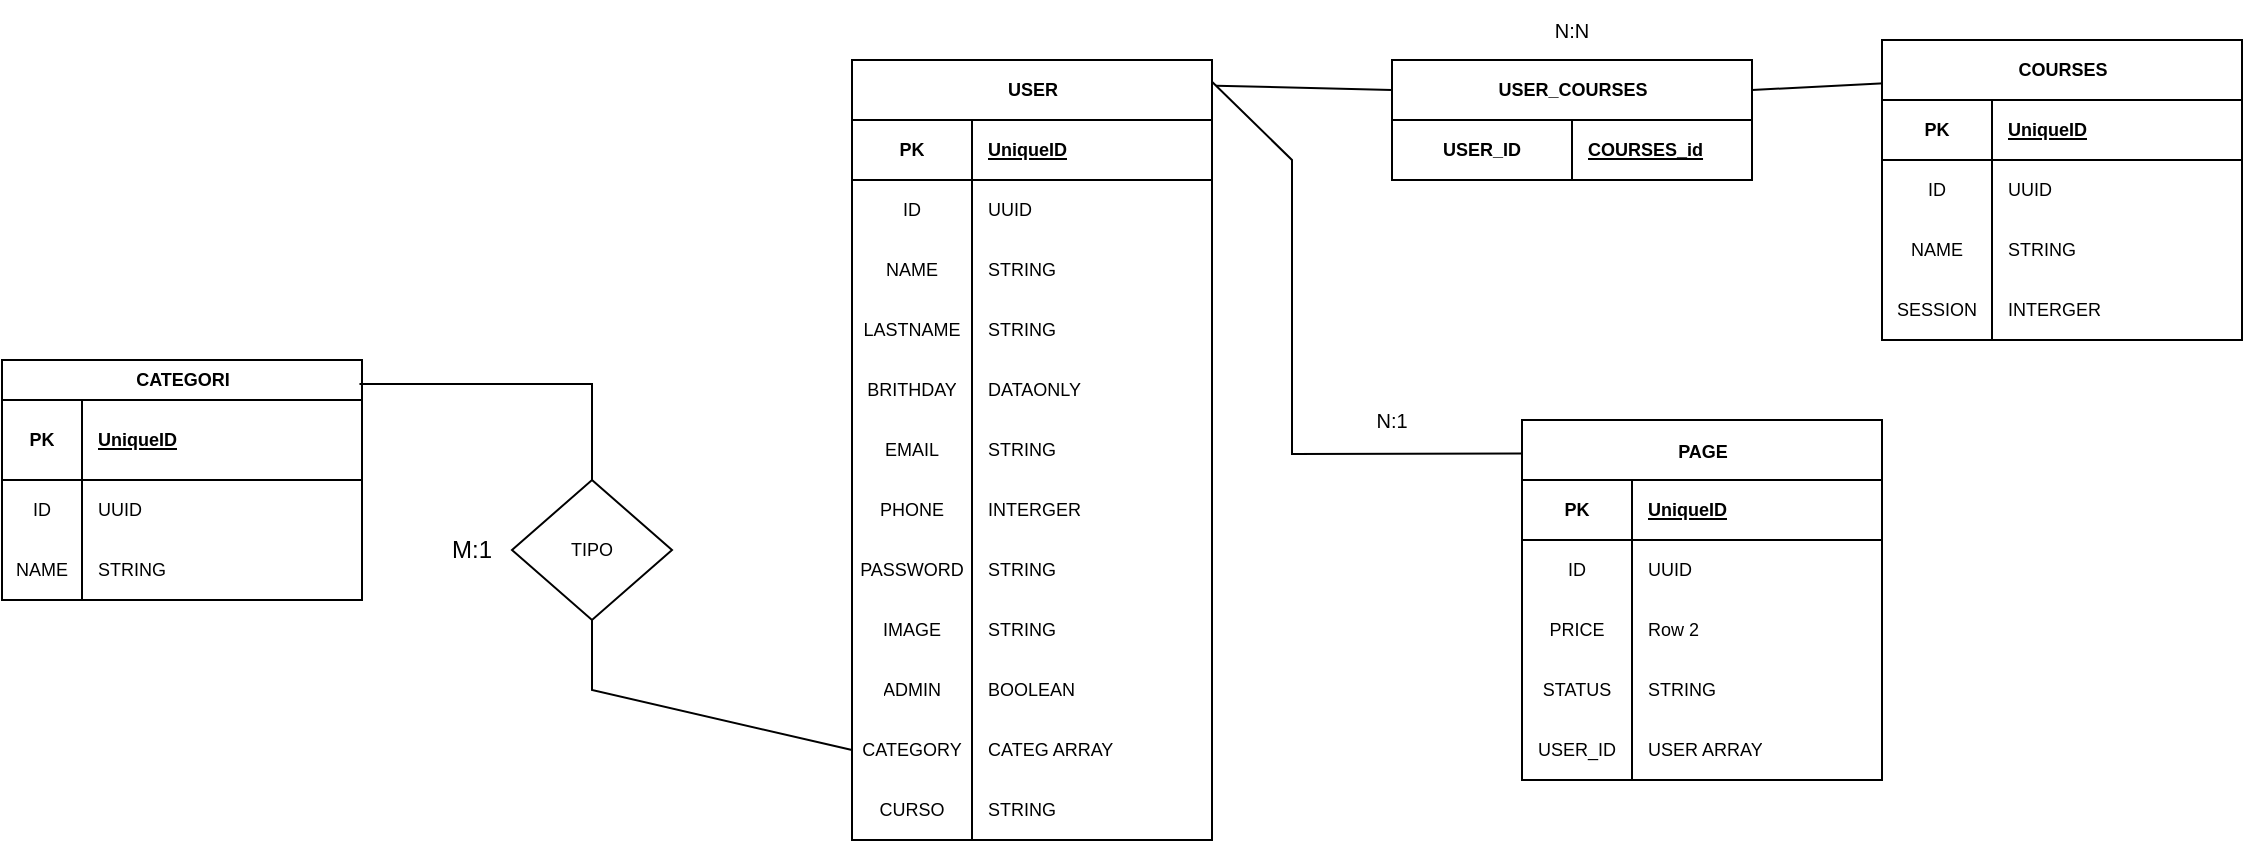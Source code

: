 <mxfile version="21.7.2" type="github">
  <diagram id="R2lEEEUBdFMjLlhIrx00" name="Page-1">
    <mxGraphModel dx="1035" dy="518" grid="1" gridSize="10" guides="1" tooltips="1" connect="1" arrows="1" fold="1" page="1" pageScale="1" pageWidth="850" pageHeight="1100" math="0" shadow="0" extFonts="Permanent Marker^https://fonts.googleapis.com/css?family=Permanent+Marker">
      <root>
        <mxCell id="0" />
        <mxCell id="1" parent="0" />
        <mxCell id="u_VCalXYm_4vvgC7jg7V-9" value="" style="endArrow=none;html=1;rounded=0;exitX=1;exitY=0.25;exitDx=0;exitDy=0;entryX=0.007;entryY=0.144;entryDx=0;entryDy=0;entryPerimeter=0;" parent="1" source="GwE6sNCXgYHPTHUywybQ-2" target="u_VCalXYm_4vvgC7jg7V-98" edge="1">
          <mxGeometry width="50" height="50" relative="1" as="geometry">
            <mxPoint x="1030" y="485" as="sourcePoint" />
            <mxPoint x="320" y="69.66" as="targetPoint" />
            <Array as="points" />
          </mxGeometry>
        </mxCell>
        <mxCell id="u_VCalXYm_4vvgC7jg7V-10" value="N:N" style="text;strokeColor=none;align=center;fillColor=none;html=1;verticalAlign=middle;whiteSpace=wrap;rounded=0;fontSize=10;" parent="1" vertex="1">
          <mxGeometry x="1000" y="180" width="60" height="30" as="geometry" />
        </mxCell>
        <mxCell id="u_VCalXYm_4vvgC7jg7V-70" value="USER" style="shape=table;startSize=30;container=1;collapsible=1;childLayout=tableLayout;fixedRows=1;rowLines=0;fontStyle=1;align=center;resizeLast=1;html=1;labelBorderColor=none;fontSize=9;" parent="1" vertex="1">
          <mxGeometry x="670" y="210" width="180" height="390" as="geometry">
            <mxRectangle x="20" y="50" width="70" height="30" as="alternateBounds" />
          </mxGeometry>
        </mxCell>
        <mxCell id="u_VCalXYm_4vvgC7jg7V-71" value="" style="shape=tableRow;horizontal=0;startSize=0;swimlaneHead=0;swimlaneBody=0;fillColor=none;collapsible=0;dropTarget=0;points=[[0,0.5],[1,0.5]];portConstraint=eastwest;top=0;left=0;right=0;bottom=1;" parent="u_VCalXYm_4vvgC7jg7V-70" vertex="1">
          <mxGeometry y="30" width="180" height="30" as="geometry" />
        </mxCell>
        <mxCell id="u_VCalXYm_4vvgC7jg7V-72" value="PK" style="shape=partialRectangle;connectable=0;fillColor=none;top=0;left=0;bottom=0;right=0;fontStyle=1;overflow=hidden;whiteSpace=wrap;html=1;fontSize=9;" parent="u_VCalXYm_4vvgC7jg7V-71" vertex="1">
          <mxGeometry width="60" height="30" as="geometry">
            <mxRectangle width="60" height="30" as="alternateBounds" />
          </mxGeometry>
        </mxCell>
        <mxCell id="u_VCalXYm_4vvgC7jg7V-73" value="UniqueID" style="shape=partialRectangle;connectable=0;fillColor=none;top=0;left=0;bottom=0;right=0;align=left;spacingLeft=6;fontStyle=5;overflow=hidden;whiteSpace=wrap;html=1;fontSize=9;" parent="u_VCalXYm_4vvgC7jg7V-71" vertex="1">
          <mxGeometry x="60" width="120" height="30" as="geometry">
            <mxRectangle width="120" height="30" as="alternateBounds" />
          </mxGeometry>
        </mxCell>
        <mxCell id="u_VCalXYm_4vvgC7jg7V-74" value="" style="shape=tableRow;horizontal=0;startSize=0;swimlaneHead=0;swimlaneBody=0;fillColor=none;collapsible=0;dropTarget=0;points=[[0,0.5],[1,0.5]];portConstraint=eastwest;top=0;left=0;right=0;bottom=0;" parent="u_VCalXYm_4vvgC7jg7V-70" vertex="1">
          <mxGeometry y="60" width="180" height="30" as="geometry" />
        </mxCell>
        <mxCell id="u_VCalXYm_4vvgC7jg7V-75" value="ID" style="shape=partialRectangle;connectable=0;fillColor=none;top=0;left=0;bottom=0;right=0;editable=1;overflow=hidden;whiteSpace=wrap;html=1;fontSize=9;" parent="u_VCalXYm_4vvgC7jg7V-74" vertex="1">
          <mxGeometry width="60" height="30" as="geometry">
            <mxRectangle width="60" height="30" as="alternateBounds" />
          </mxGeometry>
        </mxCell>
        <mxCell id="u_VCalXYm_4vvgC7jg7V-76" value="UUID" style="shape=partialRectangle;connectable=0;fillColor=none;top=0;left=0;bottom=0;right=0;align=left;spacingLeft=6;overflow=hidden;whiteSpace=wrap;html=1;fontSize=9;" parent="u_VCalXYm_4vvgC7jg7V-74" vertex="1">
          <mxGeometry x="60" width="120" height="30" as="geometry">
            <mxRectangle width="120" height="30" as="alternateBounds" />
          </mxGeometry>
        </mxCell>
        <mxCell id="u_VCalXYm_4vvgC7jg7V-89" style="shape=tableRow;horizontal=0;startSize=0;swimlaneHead=0;swimlaneBody=0;fillColor=none;collapsible=0;dropTarget=0;points=[[0,0.5],[1,0.5]];portConstraint=eastwest;top=0;left=0;right=0;bottom=0;" parent="u_VCalXYm_4vvgC7jg7V-70" vertex="1">
          <mxGeometry y="90" width="180" height="30" as="geometry" />
        </mxCell>
        <mxCell id="u_VCalXYm_4vvgC7jg7V-90" value="NAME" style="shape=partialRectangle;connectable=0;fillColor=none;top=0;left=0;bottom=0;right=0;editable=1;overflow=hidden;whiteSpace=wrap;html=1;fontSize=9;" parent="u_VCalXYm_4vvgC7jg7V-89" vertex="1">
          <mxGeometry width="60" height="30" as="geometry">
            <mxRectangle width="60" height="30" as="alternateBounds" />
          </mxGeometry>
        </mxCell>
        <mxCell id="u_VCalXYm_4vvgC7jg7V-91" value="STRING" style="shape=partialRectangle;connectable=0;fillColor=none;top=0;left=0;bottom=0;right=0;align=left;spacingLeft=6;overflow=hidden;whiteSpace=wrap;html=1;fontSize=9;" parent="u_VCalXYm_4vvgC7jg7V-89" vertex="1">
          <mxGeometry x="60" width="120" height="30" as="geometry">
            <mxRectangle width="120" height="30" as="alternateBounds" />
          </mxGeometry>
        </mxCell>
        <mxCell id="u_VCalXYm_4vvgC7jg7V-86" style="shape=tableRow;horizontal=0;startSize=0;swimlaneHead=0;swimlaneBody=0;fillColor=none;collapsible=0;dropTarget=0;points=[[0,0.5],[1,0.5]];portConstraint=eastwest;top=0;left=0;right=0;bottom=0;" parent="u_VCalXYm_4vvgC7jg7V-70" vertex="1">
          <mxGeometry y="120" width="180" height="30" as="geometry" />
        </mxCell>
        <mxCell id="u_VCalXYm_4vvgC7jg7V-87" value="LASTNAME" style="shape=partialRectangle;connectable=0;fillColor=none;top=0;left=0;bottom=0;right=0;editable=1;overflow=hidden;whiteSpace=wrap;html=1;fontSize=9;" parent="u_VCalXYm_4vvgC7jg7V-86" vertex="1">
          <mxGeometry width="60" height="30" as="geometry">
            <mxRectangle width="60" height="30" as="alternateBounds" />
          </mxGeometry>
        </mxCell>
        <mxCell id="u_VCalXYm_4vvgC7jg7V-88" value="STRING" style="shape=partialRectangle;connectable=0;fillColor=none;top=0;left=0;bottom=0;right=0;align=left;spacingLeft=6;overflow=hidden;whiteSpace=wrap;html=1;fontSize=9;" parent="u_VCalXYm_4vvgC7jg7V-86" vertex="1">
          <mxGeometry x="60" width="120" height="30" as="geometry">
            <mxRectangle width="120" height="30" as="alternateBounds" />
          </mxGeometry>
        </mxCell>
        <mxCell id="GwE6sNCXgYHPTHUywybQ-33" style="shape=tableRow;horizontal=0;startSize=0;swimlaneHead=0;swimlaneBody=0;fillColor=none;collapsible=0;dropTarget=0;points=[[0,0.5],[1,0.5]];portConstraint=eastwest;top=0;left=0;right=0;bottom=0;" vertex="1" parent="u_VCalXYm_4vvgC7jg7V-70">
          <mxGeometry y="150" width="180" height="30" as="geometry" />
        </mxCell>
        <mxCell id="GwE6sNCXgYHPTHUywybQ-34" value="BRITHDAY" style="shape=partialRectangle;connectable=0;fillColor=none;top=0;left=0;bottom=0;right=0;editable=1;overflow=hidden;whiteSpace=wrap;html=1;fontSize=9;" vertex="1" parent="GwE6sNCXgYHPTHUywybQ-33">
          <mxGeometry width="60" height="30" as="geometry">
            <mxRectangle width="60" height="30" as="alternateBounds" />
          </mxGeometry>
        </mxCell>
        <mxCell id="GwE6sNCXgYHPTHUywybQ-35" value="DATAONLY" style="shape=partialRectangle;connectable=0;fillColor=none;top=0;left=0;bottom=0;right=0;align=left;spacingLeft=6;overflow=hidden;whiteSpace=wrap;html=1;fontSize=9;" vertex="1" parent="GwE6sNCXgYHPTHUywybQ-33">
          <mxGeometry x="60" width="120" height="30" as="geometry">
            <mxRectangle width="120" height="30" as="alternateBounds" />
          </mxGeometry>
        </mxCell>
        <mxCell id="u_VCalXYm_4vvgC7jg7V-83" style="shape=tableRow;horizontal=0;startSize=0;swimlaneHead=0;swimlaneBody=0;fillColor=none;collapsible=0;dropTarget=0;points=[[0,0.5],[1,0.5]];portConstraint=eastwest;top=0;left=0;right=0;bottom=0;" parent="u_VCalXYm_4vvgC7jg7V-70" vertex="1">
          <mxGeometry y="180" width="180" height="30" as="geometry" />
        </mxCell>
        <mxCell id="u_VCalXYm_4vvgC7jg7V-84" value="EMAIL" style="shape=partialRectangle;connectable=0;fillColor=none;top=0;left=0;bottom=0;right=0;editable=1;overflow=hidden;whiteSpace=wrap;html=1;fontSize=9;" parent="u_VCalXYm_4vvgC7jg7V-83" vertex="1">
          <mxGeometry width="60" height="30" as="geometry">
            <mxRectangle width="60" height="30" as="alternateBounds" />
          </mxGeometry>
        </mxCell>
        <mxCell id="u_VCalXYm_4vvgC7jg7V-85" value="STRING" style="shape=partialRectangle;connectable=0;fillColor=none;top=0;left=0;bottom=0;right=0;align=left;spacingLeft=6;overflow=hidden;whiteSpace=wrap;html=1;fontSize=9;" parent="u_VCalXYm_4vvgC7jg7V-83" vertex="1">
          <mxGeometry x="60" width="120" height="30" as="geometry">
            <mxRectangle width="120" height="30" as="alternateBounds" />
          </mxGeometry>
        </mxCell>
        <mxCell id="u_VCalXYm_4vvgC7jg7V-77" value="" style="shape=tableRow;horizontal=0;startSize=0;swimlaneHead=0;swimlaneBody=0;fillColor=none;collapsible=0;dropTarget=0;points=[[0,0.5],[1,0.5]];portConstraint=eastwest;top=0;left=0;right=0;bottom=0;" parent="u_VCalXYm_4vvgC7jg7V-70" vertex="1">
          <mxGeometry y="210" width="180" height="30" as="geometry" />
        </mxCell>
        <mxCell id="u_VCalXYm_4vvgC7jg7V-78" value="PHONE" style="shape=partialRectangle;connectable=0;fillColor=none;top=0;left=0;bottom=0;right=0;editable=1;overflow=hidden;whiteSpace=wrap;html=1;fontSize=9;" parent="u_VCalXYm_4vvgC7jg7V-77" vertex="1">
          <mxGeometry width="60" height="30" as="geometry">
            <mxRectangle width="60" height="30" as="alternateBounds" />
          </mxGeometry>
        </mxCell>
        <mxCell id="u_VCalXYm_4vvgC7jg7V-79" value="INTERGER" style="shape=partialRectangle;connectable=0;fillColor=none;top=0;left=0;bottom=0;right=0;align=left;spacingLeft=6;overflow=hidden;whiteSpace=wrap;html=1;fontSize=9;" parent="u_VCalXYm_4vvgC7jg7V-77" vertex="1">
          <mxGeometry x="60" width="120" height="30" as="geometry">
            <mxRectangle width="120" height="30" as="alternateBounds" />
          </mxGeometry>
        </mxCell>
        <mxCell id="u_VCalXYm_4vvgC7jg7V-80" value="" style="shape=tableRow;horizontal=0;startSize=0;swimlaneHead=0;swimlaneBody=0;fillColor=none;collapsible=0;dropTarget=0;points=[[0,0.5],[1,0.5]];portConstraint=eastwest;top=0;left=0;right=0;bottom=0;" parent="u_VCalXYm_4vvgC7jg7V-70" vertex="1">
          <mxGeometry y="240" width="180" height="30" as="geometry" />
        </mxCell>
        <mxCell id="u_VCalXYm_4vvgC7jg7V-81" value="PASSWORD" style="shape=partialRectangle;connectable=0;fillColor=none;top=0;left=0;bottom=0;right=0;editable=1;overflow=hidden;whiteSpace=wrap;html=1;fontSize=9;" parent="u_VCalXYm_4vvgC7jg7V-80" vertex="1">
          <mxGeometry width="60" height="30" as="geometry">
            <mxRectangle width="60" height="30" as="alternateBounds" />
          </mxGeometry>
        </mxCell>
        <mxCell id="u_VCalXYm_4vvgC7jg7V-82" value="STRING" style="shape=partialRectangle;connectable=0;fillColor=none;top=0;left=0;bottom=0;right=0;align=left;spacingLeft=6;overflow=hidden;whiteSpace=wrap;html=1;fontSize=9;" parent="u_VCalXYm_4vvgC7jg7V-80" vertex="1">
          <mxGeometry x="60" width="120" height="30" as="geometry">
            <mxRectangle width="120" height="30" as="alternateBounds" />
          </mxGeometry>
        </mxCell>
        <mxCell id="u_VCalXYm_4vvgC7jg7V-92" style="shape=tableRow;horizontal=0;startSize=0;swimlaneHead=0;swimlaneBody=0;fillColor=none;collapsible=0;dropTarget=0;points=[[0,0.5],[1,0.5]];portConstraint=eastwest;top=0;left=0;right=0;bottom=0;" parent="u_VCalXYm_4vvgC7jg7V-70" vertex="1">
          <mxGeometry y="270" width="180" height="30" as="geometry" />
        </mxCell>
        <mxCell id="u_VCalXYm_4vvgC7jg7V-93" value="IMAGE" style="shape=partialRectangle;connectable=0;fillColor=none;top=0;left=0;bottom=0;right=0;editable=1;overflow=hidden;whiteSpace=wrap;html=1;fontSize=9;" parent="u_VCalXYm_4vvgC7jg7V-92" vertex="1">
          <mxGeometry width="60" height="30" as="geometry">
            <mxRectangle width="60" height="30" as="alternateBounds" />
          </mxGeometry>
        </mxCell>
        <mxCell id="u_VCalXYm_4vvgC7jg7V-94" value="STRING" style="shape=partialRectangle;connectable=0;fillColor=none;top=0;left=0;bottom=0;right=0;align=left;spacingLeft=6;overflow=hidden;whiteSpace=wrap;html=1;fontSize=9;" parent="u_VCalXYm_4vvgC7jg7V-92" vertex="1">
          <mxGeometry x="60" width="120" height="30" as="geometry">
            <mxRectangle width="120" height="30" as="alternateBounds" />
          </mxGeometry>
        </mxCell>
        <mxCell id="u_VCalXYm_4vvgC7jg7V-95" style="shape=tableRow;horizontal=0;startSize=0;swimlaneHead=0;swimlaneBody=0;fillColor=none;collapsible=0;dropTarget=0;points=[[0,0.5],[1,0.5]];portConstraint=eastwest;top=0;left=0;right=0;bottom=0;" parent="u_VCalXYm_4vvgC7jg7V-70" vertex="1">
          <mxGeometry y="300" width="180" height="30" as="geometry" />
        </mxCell>
        <mxCell id="u_VCalXYm_4vvgC7jg7V-96" value="ADMIN" style="shape=partialRectangle;connectable=0;fillColor=none;top=0;left=0;bottom=0;right=0;editable=1;overflow=hidden;whiteSpace=wrap;html=1;fontSize=9;" parent="u_VCalXYm_4vvgC7jg7V-95" vertex="1">
          <mxGeometry width="60" height="30" as="geometry">
            <mxRectangle width="60" height="30" as="alternateBounds" />
          </mxGeometry>
        </mxCell>
        <mxCell id="u_VCalXYm_4vvgC7jg7V-97" value="BOOLEAN" style="shape=partialRectangle;connectable=0;fillColor=none;top=0;left=0;bottom=0;right=0;align=left;spacingLeft=6;overflow=hidden;whiteSpace=wrap;html=1;fontSize=9;" parent="u_VCalXYm_4vvgC7jg7V-95" vertex="1">
          <mxGeometry x="60" width="120" height="30" as="geometry">
            <mxRectangle width="120" height="30" as="alternateBounds" />
          </mxGeometry>
        </mxCell>
        <mxCell id="u_VCalXYm_4vvgC7jg7V-133" style="shape=tableRow;horizontal=0;startSize=0;swimlaneHead=0;swimlaneBody=0;fillColor=none;collapsible=0;dropTarget=0;points=[[0,0.5],[1,0.5]];portConstraint=eastwest;top=0;left=0;right=0;bottom=0;" parent="u_VCalXYm_4vvgC7jg7V-70" vertex="1">
          <mxGeometry y="330" width="180" height="30" as="geometry" />
        </mxCell>
        <mxCell id="u_VCalXYm_4vvgC7jg7V-134" value="CATEGORY" style="shape=partialRectangle;connectable=0;fillColor=none;top=0;left=0;bottom=0;right=0;editable=1;overflow=hidden;whiteSpace=wrap;html=1;fontSize=9;" parent="u_VCalXYm_4vvgC7jg7V-133" vertex="1">
          <mxGeometry width="60" height="30" as="geometry">
            <mxRectangle width="60" height="30" as="alternateBounds" />
          </mxGeometry>
        </mxCell>
        <mxCell id="u_VCalXYm_4vvgC7jg7V-135" value="CATEG ARRAY" style="shape=partialRectangle;connectable=0;fillColor=none;top=0;left=0;bottom=0;right=0;align=left;spacingLeft=6;overflow=hidden;whiteSpace=wrap;html=1;fontSize=9;" parent="u_VCalXYm_4vvgC7jg7V-133" vertex="1">
          <mxGeometry x="60" width="120" height="30" as="geometry">
            <mxRectangle width="120" height="30" as="alternateBounds" />
          </mxGeometry>
        </mxCell>
        <mxCell id="u_VCalXYm_4vvgC7jg7V-130" style="shape=tableRow;horizontal=0;startSize=0;swimlaneHead=0;swimlaneBody=0;fillColor=none;collapsible=0;dropTarget=0;points=[[0,0.5],[1,0.5]];portConstraint=eastwest;top=0;left=0;right=0;bottom=0;" parent="u_VCalXYm_4vvgC7jg7V-70" vertex="1">
          <mxGeometry y="360" width="180" height="30" as="geometry" />
        </mxCell>
        <mxCell id="u_VCalXYm_4vvgC7jg7V-131" value="CURSO" style="shape=partialRectangle;connectable=0;fillColor=none;top=0;left=0;bottom=0;right=0;editable=1;overflow=hidden;whiteSpace=wrap;html=1;fontSize=9;" parent="u_VCalXYm_4vvgC7jg7V-130" vertex="1">
          <mxGeometry width="60" height="30" as="geometry">
            <mxRectangle width="60" height="30" as="alternateBounds" />
          </mxGeometry>
        </mxCell>
        <mxCell id="u_VCalXYm_4vvgC7jg7V-132" value="STRING" style="shape=partialRectangle;connectable=0;fillColor=none;top=0;left=0;bottom=0;right=0;align=left;spacingLeft=6;overflow=hidden;whiteSpace=wrap;html=1;fontSize=9;" parent="u_VCalXYm_4vvgC7jg7V-130" vertex="1">
          <mxGeometry x="60" width="120" height="30" as="geometry">
            <mxRectangle width="120" height="30" as="alternateBounds" />
          </mxGeometry>
        </mxCell>
        <mxCell id="u_VCalXYm_4vvgC7jg7V-98" value="COURSES" style="shape=table;startSize=30;container=1;collapsible=1;childLayout=tableLayout;fixedRows=1;rowLines=0;fontStyle=1;align=center;resizeLast=1;html=1;fontSize=9;" parent="1" vertex="1">
          <mxGeometry x="1185" y="200" width="180" height="150" as="geometry">
            <mxRectangle x="1205" y="500" width="70" height="30" as="alternateBounds" />
          </mxGeometry>
        </mxCell>
        <mxCell id="u_VCalXYm_4vvgC7jg7V-99" value="" style="shape=tableRow;horizontal=0;startSize=0;swimlaneHead=0;swimlaneBody=0;fillColor=none;collapsible=0;dropTarget=0;points=[[0,0.5],[1,0.5]];portConstraint=eastwest;top=0;left=0;right=0;bottom=1;" parent="u_VCalXYm_4vvgC7jg7V-98" vertex="1">
          <mxGeometry y="30" width="180" height="30" as="geometry" />
        </mxCell>
        <mxCell id="u_VCalXYm_4vvgC7jg7V-100" value="PK" style="shape=partialRectangle;connectable=0;fillColor=none;top=0;left=0;bottom=0;right=0;fontStyle=1;overflow=hidden;whiteSpace=wrap;html=1;fontSize=9;" parent="u_VCalXYm_4vvgC7jg7V-99" vertex="1">
          <mxGeometry width="55" height="30" as="geometry">
            <mxRectangle width="55" height="30" as="alternateBounds" />
          </mxGeometry>
        </mxCell>
        <mxCell id="u_VCalXYm_4vvgC7jg7V-101" value="UniqueID" style="shape=partialRectangle;connectable=0;fillColor=none;top=0;left=0;bottom=0;right=0;align=left;spacingLeft=6;fontStyle=5;overflow=hidden;whiteSpace=wrap;html=1;fontSize=9;" parent="u_VCalXYm_4vvgC7jg7V-99" vertex="1">
          <mxGeometry x="55" width="125" height="30" as="geometry">
            <mxRectangle width="125" height="30" as="alternateBounds" />
          </mxGeometry>
        </mxCell>
        <mxCell id="u_VCalXYm_4vvgC7jg7V-102" value="" style="shape=tableRow;horizontal=0;startSize=0;swimlaneHead=0;swimlaneBody=0;fillColor=none;collapsible=0;dropTarget=0;points=[[0,0.5],[1,0.5]];portConstraint=eastwest;top=0;left=0;right=0;bottom=0;" parent="u_VCalXYm_4vvgC7jg7V-98" vertex="1">
          <mxGeometry y="60" width="180" height="30" as="geometry" />
        </mxCell>
        <mxCell id="u_VCalXYm_4vvgC7jg7V-103" value="ID" style="shape=partialRectangle;connectable=0;fillColor=none;top=0;left=0;bottom=0;right=0;editable=1;overflow=hidden;whiteSpace=wrap;html=1;fontSize=9;" parent="u_VCalXYm_4vvgC7jg7V-102" vertex="1">
          <mxGeometry width="55" height="30" as="geometry">
            <mxRectangle width="55" height="30" as="alternateBounds" />
          </mxGeometry>
        </mxCell>
        <mxCell id="u_VCalXYm_4vvgC7jg7V-104" value="UUID" style="shape=partialRectangle;connectable=0;fillColor=none;top=0;left=0;bottom=0;right=0;align=left;spacingLeft=6;overflow=hidden;whiteSpace=wrap;html=1;fontSize=9;" parent="u_VCalXYm_4vvgC7jg7V-102" vertex="1">
          <mxGeometry x="55" width="125" height="30" as="geometry">
            <mxRectangle width="125" height="30" as="alternateBounds" />
          </mxGeometry>
        </mxCell>
        <mxCell id="u_VCalXYm_4vvgC7jg7V-105" value="" style="shape=tableRow;horizontal=0;startSize=0;swimlaneHead=0;swimlaneBody=0;fillColor=none;collapsible=0;dropTarget=0;points=[[0,0.5],[1,0.5]];portConstraint=eastwest;top=0;left=0;right=0;bottom=0;" parent="u_VCalXYm_4vvgC7jg7V-98" vertex="1">
          <mxGeometry y="90" width="180" height="30" as="geometry" />
        </mxCell>
        <mxCell id="u_VCalXYm_4vvgC7jg7V-106" value="NAME" style="shape=partialRectangle;connectable=0;fillColor=none;top=0;left=0;bottom=0;right=0;editable=1;overflow=hidden;whiteSpace=wrap;html=1;fontSize=9;" parent="u_VCalXYm_4vvgC7jg7V-105" vertex="1">
          <mxGeometry width="55" height="30" as="geometry">
            <mxRectangle width="55" height="30" as="alternateBounds" />
          </mxGeometry>
        </mxCell>
        <mxCell id="u_VCalXYm_4vvgC7jg7V-107" value="STRING" style="shape=partialRectangle;connectable=0;fillColor=none;top=0;left=0;bottom=0;right=0;align=left;spacingLeft=6;overflow=hidden;whiteSpace=wrap;html=1;fontSize=9;" parent="u_VCalXYm_4vvgC7jg7V-105" vertex="1">
          <mxGeometry x="55" width="125" height="30" as="geometry">
            <mxRectangle width="125" height="30" as="alternateBounds" />
          </mxGeometry>
        </mxCell>
        <mxCell id="GwE6sNCXgYHPTHUywybQ-36" style="shape=tableRow;horizontal=0;startSize=0;swimlaneHead=0;swimlaneBody=0;fillColor=none;collapsible=0;dropTarget=0;points=[[0,0.5],[1,0.5]];portConstraint=eastwest;top=0;left=0;right=0;bottom=0;" vertex="1" parent="u_VCalXYm_4vvgC7jg7V-98">
          <mxGeometry y="120" width="180" height="30" as="geometry" />
        </mxCell>
        <mxCell id="GwE6sNCXgYHPTHUywybQ-37" value="SESSION" style="shape=partialRectangle;connectable=0;fillColor=none;top=0;left=0;bottom=0;right=0;editable=1;overflow=hidden;whiteSpace=wrap;html=1;fontSize=9;" vertex="1" parent="GwE6sNCXgYHPTHUywybQ-36">
          <mxGeometry width="55" height="30" as="geometry">
            <mxRectangle width="55" height="30" as="alternateBounds" />
          </mxGeometry>
        </mxCell>
        <mxCell id="GwE6sNCXgYHPTHUywybQ-38" value="INTERGER" style="shape=partialRectangle;connectable=0;fillColor=none;top=0;left=0;bottom=0;right=0;align=left;spacingLeft=6;overflow=hidden;whiteSpace=wrap;html=1;fontSize=9;" vertex="1" parent="GwE6sNCXgYHPTHUywybQ-36">
          <mxGeometry x="55" width="125" height="30" as="geometry">
            <mxRectangle width="125" height="30" as="alternateBounds" />
          </mxGeometry>
        </mxCell>
        <mxCell id="u_VCalXYm_4vvgC7jg7V-116" value="CATEGORI" style="shape=table;startSize=20;container=1;collapsible=1;childLayout=tableLayout;fixedRows=1;rowLines=0;fontStyle=1;align=center;resizeLast=1;html=1;fontSize=9;" parent="1" vertex="1">
          <mxGeometry x="245" y="360" width="180" height="120" as="geometry" />
        </mxCell>
        <mxCell id="u_VCalXYm_4vvgC7jg7V-117" value="" style="shape=tableRow;horizontal=0;startSize=0;swimlaneHead=0;swimlaneBody=0;fillColor=none;collapsible=0;dropTarget=0;points=[[0,0.5],[1,0.5]];portConstraint=eastwest;top=0;left=0;right=0;bottom=1;" parent="u_VCalXYm_4vvgC7jg7V-116" vertex="1">
          <mxGeometry y="20" width="180" height="40" as="geometry" />
        </mxCell>
        <mxCell id="u_VCalXYm_4vvgC7jg7V-118" value="PK" style="shape=partialRectangle;connectable=0;fillColor=none;top=0;left=0;bottom=0;right=0;fontStyle=1;overflow=hidden;whiteSpace=wrap;html=1;fontSize=9;" parent="u_VCalXYm_4vvgC7jg7V-117" vertex="1">
          <mxGeometry width="40" height="40" as="geometry">
            <mxRectangle width="40" height="40" as="alternateBounds" />
          </mxGeometry>
        </mxCell>
        <mxCell id="u_VCalXYm_4vvgC7jg7V-119" value="UniqueID" style="shape=partialRectangle;connectable=0;fillColor=none;top=0;left=0;bottom=0;right=0;align=left;spacingLeft=6;fontStyle=5;overflow=hidden;whiteSpace=wrap;html=1;fontSize=9;" parent="u_VCalXYm_4vvgC7jg7V-117" vertex="1">
          <mxGeometry x="40" width="140" height="40" as="geometry">
            <mxRectangle width="140" height="40" as="alternateBounds" />
          </mxGeometry>
        </mxCell>
        <mxCell id="u_VCalXYm_4vvgC7jg7V-120" value="" style="shape=tableRow;horizontal=0;startSize=0;swimlaneHead=0;swimlaneBody=0;fillColor=none;collapsible=0;dropTarget=0;points=[[0,0.5],[1,0.5]];portConstraint=eastwest;top=0;left=0;right=0;bottom=0;" parent="u_VCalXYm_4vvgC7jg7V-116" vertex="1">
          <mxGeometry y="60" width="180" height="30" as="geometry" />
        </mxCell>
        <mxCell id="u_VCalXYm_4vvgC7jg7V-121" value="ID" style="shape=partialRectangle;connectable=0;fillColor=none;top=0;left=0;bottom=0;right=0;editable=1;overflow=hidden;whiteSpace=wrap;html=1;fontSize=9;" parent="u_VCalXYm_4vvgC7jg7V-120" vertex="1">
          <mxGeometry width="40" height="30" as="geometry">
            <mxRectangle width="40" height="30" as="alternateBounds" />
          </mxGeometry>
        </mxCell>
        <mxCell id="u_VCalXYm_4vvgC7jg7V-122" value="UUID" style="shape=partialRectangle;connectable=0;fillColor=none;top=0;left=0;bottom=0;right=0;align=left;spacingLeft=6;overflow=hidden;whiteSpace=wrap;html=1;fontSize=9;" parent="u_VCalXYm_4vvgC7jg7V-120" vertex="1">
          <mxGeometry x="40" width="140" height="30" as="geometry">
            <mxRectangle width="140" height="30" as="alternateBounds" />
          </mxGeometry>
        </mxCell>
        <mxCell id="u_VCalXYm_4vvgC7jg7V-123" value="" style="shape=tableRow;horizontal=0;startSize=0;swimlaneHead=0;swimlaneBody=0;fillColor=none;collapsible=0;dropTarget=0;points=[[0,0.5],[1,0.5]];portConstraint=eastwest;top=0;left=0;right=0;bottom=0;" parent="u_VCalXYm_4vvgC7jg7V-116" vertex="1">
          <mxGeometry y="90" width="180" height="30" as="geometry" />
        </mxCell>
        <mxCell id="u_VCalXYm_4vvgC7jg7V-124" value="NAME" style="shape=partialRectangle;connectable=0;fillColor=none;top=0;left=0;bottom=0;right=0;editable=1;overflow=hidden;whiteSpace=wrap;html=1;fontSize=9;" parent="u_VCalXYm_4vvgC7jg7V-123" vertex="1">
          <mxGeometry width="40" height="30" as="geometry">
            <mxRectangle width="40" height="30" as="alternateBounds" />
          </mxGeometry>
        </mxCell>
        <mxCell id="u_VCalXYm_4vvgC7jg7V-125" value="STRING" style="shape=partialRectangle;connectable=0;fillColor=none;top=0;left=0;bottom=0;right=0;align=left;spacingLeft=6;overflow=hidden;whiteSpace=wrap;html=1;fontSize=9;" parent="u_VCalXYm_4vvgC7jg7V-123" vertex="1">
          <mxGeometry x="40" width="140" height="30" as="geometry">
            <mxRectangle width="140" height="30" as="alternateBounds" />
          </mxGeometry>
        </mxCell>
        <mxCell id="u_VCalXYm_4vvgC7jg7V-129" value="" style="endArrow=none;html=1;rounded=0;entryX=0;entryY=0.25;entryDx=0;entryDy=0;exitX=1.011;exitY=0.033;exitDx=0;exitDy=0;exitPerimeter=0;" parent="1" source="u_VCalXYm_4vvgC7jg7V-70" target="GwE6sNCXgYHPTHUywybQ-2" edge="1">
          <mxGeometry width="50" height="50" relative="1" as="geometry">
            <mxPoint x="100" y="130" as="sourcePoint" />
            <mxPoint x="950" y="485" as="targetPoint" />
          </mxGeometry>
        </mxCell>
        <mxCell id="u_VCalXYm_4vvgC7jg7V-136" value="TIPO" style="rhombus;whiteSpace=wrap;html=1;fontSize=9;" parent="1" vertex="1">
          <mxGeometry x="500" y="420" width="80" height="70" as="geometry" />
        </mxCell>
        <mxCell id="u_VCalXYm_4vvgC7jg7V-139" value="" style="endArrow=none;html=1;rounded=0;entryX=0.5;entryY=0;entryDx=0;entryDy=0;exitX=0.993;exitY=0.1;exitDx=0;exitDy=0;exitPerimeter=0;" parent="1" source="u_VCalXYm_4vvgC7jg7V-116" target="u_VCalXYm_4vvgC7jg7V-136" edge="1">
          <mxGeometry width="50" height="50" relative="1" as="geometry">
            <mxPoint x="420" y="390" as="sourcePoint" />
            <mxPoint x="470" y="340" as="targetPoint" />
            <Array as="points">
              <mxPoint x="540" y="372" />
            </Array>
          </mxGeometry>
        </mxCell>
        <mxCell id="u_VCalXYm_4vvgC7jg7V-140" value="" style="endArrow=none;html=1;rounded=0;entryX=0;entryY=0.5;entryDx=0;entryDy=0;exitX=0.5;exitY=1;exitDx=0;exitDy=0;" parent="1" source="u_VCalXYm_4vvgC7jg7V-136" target="u_VCalXYm_4vvgC7jg7V-133" edge="1">
          <mxGeometry width="50" height="50" relative="1" as="geometry">
            <mxPoint x="590" y="410" as="sourcePoint" />
            <mxPoint x="676" y="473" as="targetPoint" />
            <Array as="points">
              <mxPoint x="540" y="525" />
            </Array>
          </mxGeometry>
        </mxCell>
        <mxCell id="u_VCalXYm_4vvgC7jg7V-214" value="M:1" style="text;strokeColor=none;align=center;fillColor=none;html=1;verticalAlign=middle;whiteSpace=wrap;rounded=0;" parent="1" vertex="1">
          <mxGeometry x="450" y="440" width="60" height="30" as="geometry" />
        </mxCell>
        <mxCell id="GwE6sNCXgYHPTHUywybQ-2" value="USER_COURSES" style="shape=table;startSize=30;container=1;collapsible=1;childLayout=tableLayout;fixedRows=1;rowLines=0;fontStyle=1;align=center;resizeLast=1;html=1;fontSize=9;" vertex="1" parent="1">
          <mxGeometry x="940" y="210" width="180" height="60" as="geometry" />
        </mxCell>
        <mxCell id="GwE6sNCXgYHPTHUywybQ-3" value="" style="shape=tableRow;horizontal=0;startSize=0;swimlaneHead=0;swimlaneBody=0;fillColor=none;collapsible=0;dropTarget=0;points=[[0,0.5],[1,0.5]];portConstraint=eastwest;top=0;left=0;right=0;bottom=1;" vertex="1" parent="GwE6sNCXgYHPTHUywybQ-2">
          <mxGeometry y="30" width="180" height="30" as="geometry" />
        </mxCell>
        <mxCell id="GwE6sNCXgYHPTHUywybQ-4" value="USER_ID" style="shape=partialRectangle;connectable=0;fillColor=none;top=0;left=0;bottom=0;right=0;fontStyle=1;overflow=hidden;whiteSpace=wrap;html=1;fontSize=9;" vertex="1" parent="GwE6sNCXgYHPTHUywybQ-3">
          <mxGeometry width="90" height="30" as="geometry">
            <mxRectangle width="90" height="30" as="alternateBounds" />
          </mxGeometry>
        </mxCell>
        <mxCell id="GwE6sNCXgYHPTHUywybQ-5" value="COURSES_id" style="shape=partialRectangle;connectable=0;fillColor=none;top=0;left=0;bottom=0;right=0;align=left;spacingLeft=6;fontStyle=5;overflow=hidden;whiteSpace=wrap;html=1;fontSize=9;" vertex="1" parent="GwE6sNCXgYHPTHUywybQ-3">
          <mxGeometry x="90" width="90" height="30" as="geometry">
            <mxRectangle width="90" height="30" as="alternateBounds" />
          </mxGeometry>
        </mxCell>
        <mxCell id="GwE6sNCXgYHPTHUywybQ-15" value="&lt;font style=&quot;font-size: 9px;&quot;&gt;PAGE&lt;/font&gt;" style="shape=table;startSize=30;container=1;collapsible=1;childLayout=tableLayout;fixedRows=1;rowLines=0;fontStyle=1;align=center;resizeLast=1;html=1;" vertex="1" parent="1">
          <mxGeometry x="1005" y="390" width="180" height="180" as="geometry" />
        </mxCell>
        <mxCell id="GwE6sNCXgYHPTHUywybQ-16" value="" style="shape=tableRow;horizontal=0;startSize=0;swimlaneHead=0;swimlaneBody=0;fillColor=none;collapsible=0;dropTarget=0;points=[[0,0.5],[1,0.5]];portConstraint=eastwest;top=0;left=0;right=0;bottom=1;" vertex="1" parent="GwE6sNCXgYHPTHUywybQ-15">
          <mxGeometry y="30" width="180" height="30" as="geometry" />
        </mxCell>
        <mxCell id="GwE6sNCXgYHPTHUywybQ-17" value="PK" style="shape=partialRectangle;connectable=0;fillColor=none;top=0;left=0;bottom=0;right=0;fontStyle=1;overflow=hidden;whiteSpace=wrap;html=1;fontSize=9;" vertex="1" parent="GwE6sNCXgYHPTHUywybQ-16">
          <mxGeometry width="55" height="30" as="geometry">
            <mxRectangle width="55" height="30" as="alternateBounds" />
          </mxGeometry>
        </mxCell>
        <mxCell id="GwE6sNCXgYHPTHUywybQ-18" value="UniqueID" style="shape=partialRectangle;connectable=0;fillColor=none;top=0;left=0;bottom=0;right=0;align=left;spacingLeft=6;fontStyle=5;overflow=hidden;whiteSpace=wrap;html=1;fontSize=9;" vertex="1" parent="GwE6sNCXgYHPTHUywybQ-16">
          <mxGeometry x="55" width="125" height="30" as="geometry">
            <mxRectangle width="125" height="30" as="alternateBounds" />
          </mxGeometry>
        </mxCell>
        <mxCell id="GwE6sNCXgYHPTHUywybQ-19" value="" style="shape=tableRow;horizontal=0;startSize=0;swimlaneHead=0;swimlaneBody=0;fillColor=none;collapsible=0;dropTarget=0;points=[[0,0.5],[1,0.5]];portConstraint=eastwest;top=0;left=0;right=0;bottom=0;" vertex="1" parent="GwE6sNCXgYHPTHUywybQ-15">
          <mxGeometry y="60" width="180" height="30" as="geometry" />
        </mxCell>
        <mxCell id="GwE6sNCXgYHPTHUywybQ-20" value="ID" style="shape=partialRectangle;connectable=0;fillColor=none;top=0;left=0;bottom=0;right=0;editable=1;overflow=hidden;whiteSpace=wrap;html=1;fontSize=9;" vertex="1" parent="GwE6sNCXgYHPTHUywybQ-19">
          <mxGeometry width="55" height="30" as="geometry">
            <mxRectangle width="55" height="30" as="alternateBounds" />
          </mxGeometry>
        </mxCell>
        <mxCell id="GwE6sNCXgYHPTHUywybQ-21" value="UUID" style="shape=partialRectangle;connectable=0;fillColor=none;top=0;left=0;bottom=0;right=0;align=left;spacingLeft=6;overflow=hidden;whiteSpace=wrap;html=1;fontSize=9;" vertex="1" parent="GwE6sNCXgYHPTHUywybQ-19">
          <mxGeometry x="55" width="125" height="30" as="geometry">
            <mxRectangle width="125" height="30" as="alternateBounds" />
          </mxGeometry>
        </mxCell>
        <mxCell id="GwE6sNCXgYHPTHUywybQ-22" value="" style="shape=tableRow;horizontal=0;startSize=0;swimlaneHead=0;swimlaneBody=0;fillColor=none;collapsible=0;dropTarget=0;points=[[0,0.5],[1,0.5]];portConstraint=eastwest;top=0;left=0;right=0;bottom=0;" vertex="1" parent="GwE6sNCXgYHPTHUywybQ-15">
          <mxGeometry y="90" width="180" height="30" as="geometry" />
        </mxCell>
        <mxCell id="GwE6sNCXgYHPTHUywybQ-23" value="PRICE" style="shape=partialRectangle;connectable=0;fillColor=none;top=0;left=0;bottom=0;right=0;editable=1;overflow=hidden;whiteSpace=wrap;html=1;fontSize=9;" vertex="1" parent="GwE6sNCXgYHPTHUywybQ-22">
          <mxGeometry width="55" height="30" as="geometry">
            <mxRectangle width="55" height="30" as="alternateBounds" />
          </mxGeometry>
        </mxCell>
        <mxCell id="GwE6sNCXgYHPTHUywybQ-24" value="Row 2" style="shape=partialRectangle;connectable=0;fillColor=none;top=0;left=0;bottom=0;right=0;align=left;spacingLeft=6;overflow=hidden;whiteSpace=wrap;html=1;fontSize=9;" vertex="1" parent="GwE6sNCXgYHPTHUywybQ-22">
          <mxGeometry x="55" width="125" height="30" as="geometry">
            <mxRectangle width="125" height="30" as="alternateBounds" />
          </mxGeometry>
        </mxCell>
        <mxCell id="GwE6sNCXgYHPTHUywybQ-25" value="" style="shape=tableRow;horizontal=0;startSize=0;swimlaneHead=0;swimlaneBody=0;fillColor=none;collapsible=0;dropTarget=0;points=[[0,0.5],[1,0.5]];portConstraint=eastwest;top=0;left=0;right=0;bottom=0;" vertex="1" parent="GwE6sNCXgYHPTHUywybQ-15">
          <mxGeometry y="120" width="180" height="30" as="geometry" />
        </mxCell>
        <mxCell id="GwE6sNCXgYHPTHUywybQ-26" value="STATUS" style="shape=partialRectangle;connectable=0;fillColor=none;top=0;left=0;bottom=0;right=0;editable=1;overflow=hidden;whiteSpace=wrap;html=1;fontSize=9;" vertex="1" parent="GwE6sNCXgYHPTHUywybQ-25">
          <mxGeometry width="55" height="30" as="geometry">
            <mxRectangle width="55" height="30" as="alternateBounds" />
          </mxGeometry>
        </mxCell>
        <mxCell id="GwE6sNCXgYHPTHUywybQ-27" value="STRING" style="shape=partialRectangle;connectable=0;fillColor=none;top=0;left=0;bottom=0;right=0;align=left;spacingLeft=6;overflow=hidden;whiteSpace=wrap;html=1;fontSize=9;" vertex="1" parent="GwE6sNCXgYHPTHUywybQ-25">
          <mxGeometry x="55" width="125" height="30" as="geometry">
            <mxRectangle width="125" height="30" as="alternateBounds" />
          </mxGeometry>
        </mxCell>
        <mxCell id="GwE6sNCXgYHPTHUywybQ-28" style="shape=tableRow;horizontal=0;startSize=0;swimlaneHead=0;swimlaneBody=0;fillColor=none;collapsible=0;dropTarget=0;points=[[0,0.5],[1,0.5]];portConstraint=eastwest;top=0;left=0;right=0;bottom=0;" vertex="1" parent="GwE6sNCXgYHPTHUywybQ-15">
          <mxGeometry y="150" width="180" height="30" as="geometry" />
        </mxCell>
        <mxCell id="GwE6sNCXgYHPTHUywybQ-29" value="USER_ID" style="shape=partialRectangle;connectable=0;fillColor=none;top=0;left=0;bottom=0;right=0;editable=1;overflow=hidden;whiteSpace=wrap;html=1;fontSize=9;" vertex="1" parent="GwE6sNCXgYHPTHUywybQ-28">
          <mxGeometry width="55" height="30" as="geometry">
            <mxRectangle width="55" height="30" as="alternateBounds" />
          </mxGeometry>
        </mxCell>
        <mxCell id="GwE6sNCXgYHPTHUywybQ-30" value="USER ARRAY" style="shape=partialRectangle;connectable=0;fillColor=none;top=0;left=0;bottom=0;right=0;align=left;spacingLeft=6;overflow=hidden;whiteSpace=wrap;html=1;fontSize=9;" vertex="1" parent="GwE6sNCXgYHPTHUywybQ-28">
          <mxGeometry x="55" width="125" height="30" as="geometry">
            <mxRectangle width="125" height="30" as="alternateBounds" />
          </mxGeometry>
        </mxCell>
        <mxCell id="GwE6sNCXgYHPTHUywybQ-31" value="" style="endArrow=none;html=1;rounded=0;entryX=0;entryY=0.093;entryDx=0;entryDy=0;entryPerimeter=0;exitX=1;exitY=0.028;exitDx=0;exitDy=0;exitPerimeter=0;" edge="1" parent="1" source="u_VCalXYm_4vvgC7jg7V-70" target="GwE6sNCXgYHPTHUywybQ-15">
          <mxGeometry relative="1" as="geometry">
            <mxPoint x="1110" y="360" as="sourcePoint" />
            <mxPoint x="1270" y="360" as="targetPoint" />
            <Array as="points">
              <mxPoint x="890" y="260" />
              <mxPoint x="890" y="407" />
            </Array>
          </mxGeometry>
        </mxCell>
        <mxCell id="GwE6sNCXgYHPTHUywybQ-32" value="N:1" style="text;strokeColor=none;align=center;fillColor=none;html=1;verticalAlign=middle;whiteSpace=wrap;rounded=0;fontSize=10;" vertex="1" parent="1">
          <mxGeometry x="910" y="375" width="60" height="30" as="geometry" />
        </mxCell>
      </root>
    </mxGraphModel>
  </diagram>
</mxfile>
